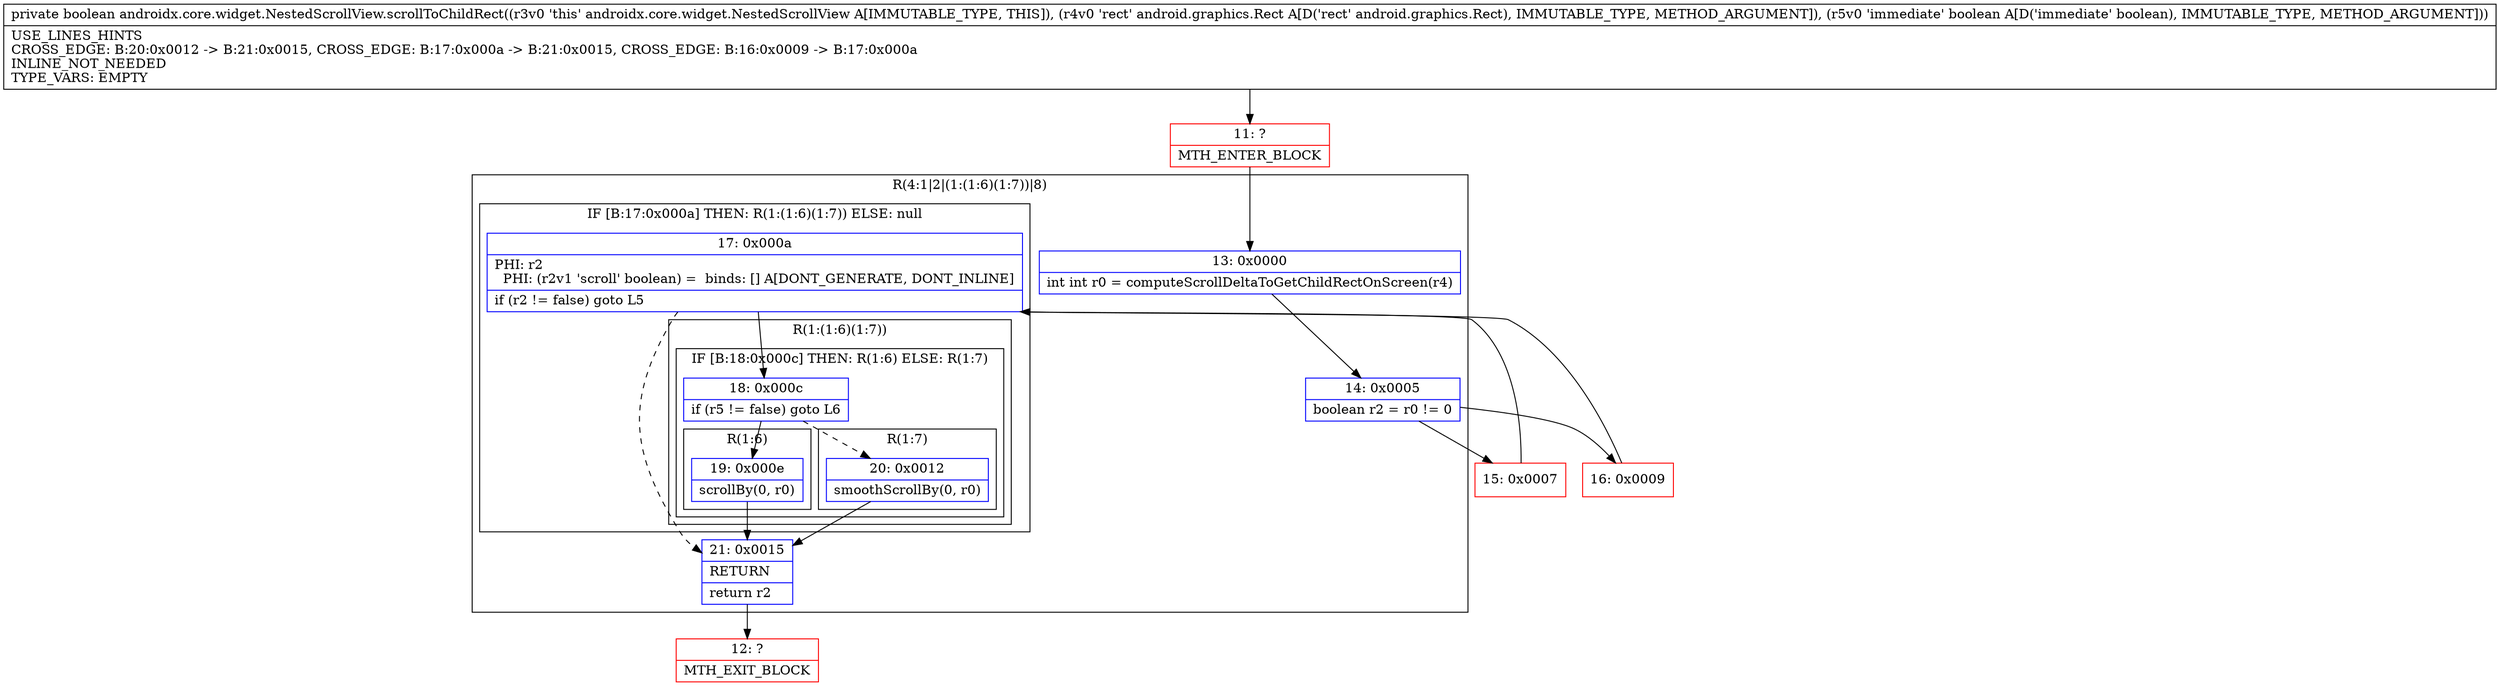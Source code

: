 digraph "CFG forandroidx.core.widget.NestedScrollView.scrollToChildRect(Landroid\/graphics\/Rect;Z)Z" {
subgraph cluster_Region_1124315833 {
label = "R(4:1|2|(1:(1:6)(1:7))|8)";
node [shape=record,color=blue];
Node_13 [shape=record,label="{13\:\ 0x0000|int int r0 = computeScrollDeltaToGetChildRectOnScreen(r4)\l}"];
Node_14 [shape=record,label="{14\:\ 0x0005|boolean r2 = r0 != 0\l}"];
subgraph cluster_IfRegion_1343473227 {
label = "IF [B:17:0x000a] THEN: R(1:(1:6)(1:7)) ELSE: null";
node [shape=record,color=blue];
Node_17 [shape=record,label="{17\:\ 0x000a|PHI: r2 \l  PHI: (r2v1 'scroll' boolean) =  binds: [] A[DONT_GENERATE, DONT_INLINE]\l|if (r2 != false) goto L5\l}"];
subgraph cluster_Region_1264791400 {
label = "R(1:(1:6)(1:7))";
node [shape=record,color=blue];
subgraph cluster_IfRegion_713848311 {
label = "IF [B:18:0x000c] THEN: R(1:6) ELSE: R(1:7)";
node [shape=record,color=blue];
Node_18 [shape=record,label="{18\:\ 0x000c|if (r5 != false) goto L6\l}"];
subgraph cluster_Region_1512644640 {
label = "R(1:6)";
node [shape=record,color=blue];
Node_19 [shape=record,label="{19\:\ 0x000e|scrollBy(0, r0)\l}"];
}
subgraph cluster_Region_683068182 {
label = "R(1:7)";
node [shape=record,color=blue];
Node_20 [shape=record,label="{20\:\ 0x0012|smoothScrollBy(0, r0)\l}"];
}
}
}
}
Node_21 [shape=record,label="{21\:\ 0x0015|RETURN\l|return r2\l}"];
}
Node_11 [shape=record,color=red,label="{11\:\ ?|MTH_ENTER_BLOCK\l}"];
Node_15 [shape=record,color=red,label="{15\:\ 0x0007}"];
Node_12 [shape=record,color=red,label="{12\:\ ?|MTH_EXIT_BLOCK\l}"];
Node_16 [shape=record,color=red,label="{16\:\ 0x0009}"];
MethodNode[shape=record,label="{private boolean androidx.core.widget.NestedScrollView.scrollToChildRect((r3v0 'this' androidx.core.widget.NestedScrollView A[IMMUTABLE_TYPE, THIS]), (r4v0 'rect' android.graphics.Rect A[D('rect' android.graphics.Rect), IMMUTABLE_TYPE, METHOD_ARGUMENT]), (r5v0 'immediate' boolean A[D('immediate' boolean), IMMUTABLE_TYPE, METHOD_ARGUMENT]))  | USE_LINES_HINTS\lCROSS_EDGE: B:20:0x0012 \-\> B:21:0x0015, CROSS_EDGE: B:17:0x000a \-\> B:21:0x0015, CROSS_EDGE: B:16:0x0009 \-\> B:17:0x000a\lINLINE_NOT_NEEDED\lTYPE_VARS: EMPTY\l}"];
MethodNode -> Node_11;Node_13 -> Node_14;
Node_14 -> Node_15;
Node_14 -> Node_16;
Node_17 -> Node_18;
Node_17 -> Node_21[style=dashed];
Node_18 -> Node_19;
Node_18 -> Node_20[style=dashed];
Node_19 -> Node_21;
Node_20 -> Node_21;
Node_21 -> Node_12;
Node_11 -> Node_13;
Node_15 -> Node_17;
Node_16 -> Node_17;
}

